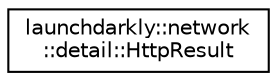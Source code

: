 digraph "Graphical Class Hierarchy"
{
 // LATEX_PDF_SIZE
  edge [fontname="Helvetica",fontsize="10",labelfontname="Helvetica",labelfontsize="10"];
  node [fontname="Helvetica",fontsize="10",shape=record];
  rankdir="LR";
  Node0 [label="launchdarkly::network\l::detail::HttpResult",height=0.2,width=0.4,color="black", fillcolor="white", style="filled",URL="$classlaunchdarkly_1_1network_1_1detail_1_1HttpResult.html",tooltip=" "];
}
